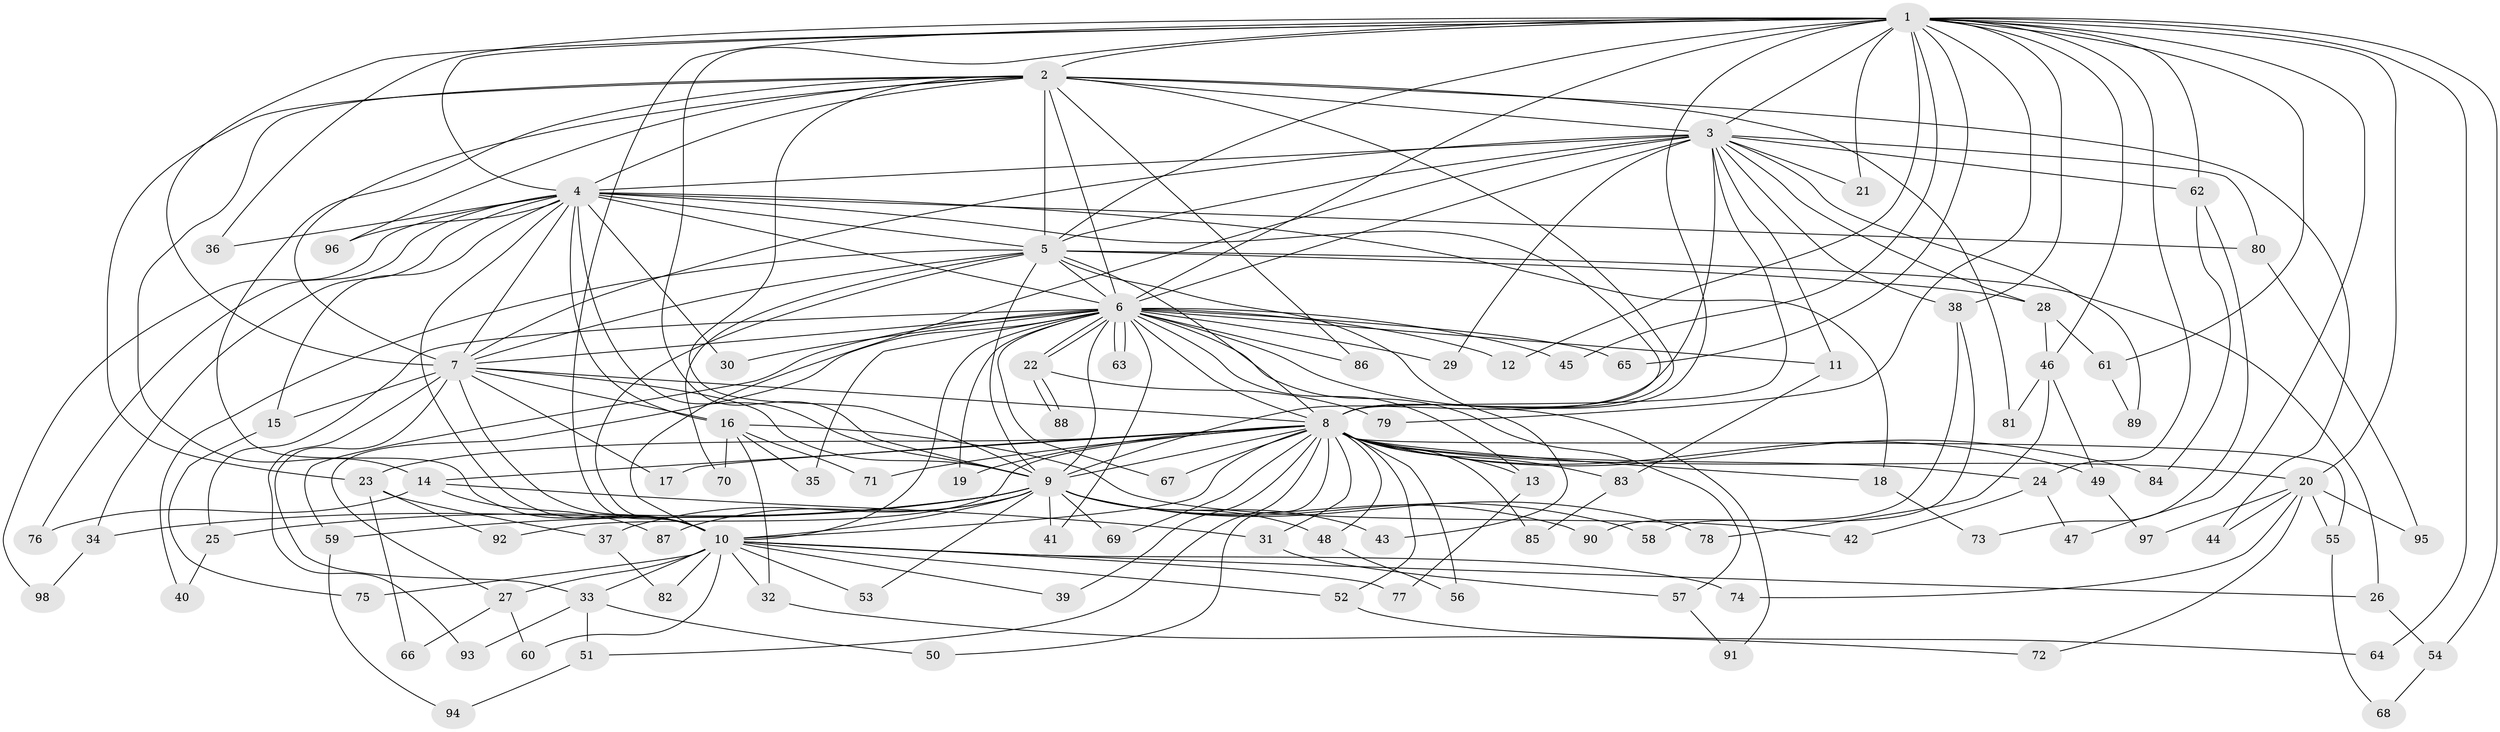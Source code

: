 // coarse degree distribution, {7: 0.05128205128205128, 28: 0.02564102564102564, 1: 0.23076923076923078, 2: 0.5641025641025641, 17: 0.05128205128205128, 3: 0.07692307692307693}
// Generated by graph-tools (version 1.1) at 2025/47/03/04/25 21:47:48]
// undirected, 98 vertices, 221 edges
graph export_dot {
graph [start="1"]
  node [color=gray90,style=filled];
  1;
  2;
  3;
  4;
  5;
  6;
  7;
  8;
  9;
  10;
  11;
  12;
  13;
  14;
  15;
  16;
  17;
  18;
  19;
  20;
  21;
  22;
  23;
  24;
  25;
  26;
  27;
  28;
  29;
  30;
  31;
  32;
  33;
  34;
  35;
  36;
  37;
  38;
  39;
  40;
  41;
  42;
  43;
  44;
  45;
  46;
  47;
  48;
  49;
  50;
  51;
  52;
  53;
  54;
  55;
  56;
  57;
  58;
  59;
  60;
  61;
  62;
  63;
  64;
  65;
  66;
  67;
  68;
  69;
  70;
  71;
  72;
  73;
  74;
  75;
  76;
  77;
  78;
  79;
  80;
  81;
  82;
  83;
  84;
  85;
  86;
  87;
  88;
  89;
  90;
  91;
  92;
  93;
  94;
  95;
  96;
  97;
  98;
  1 -- 2;
  1 -- 3;
  1 -- 4;
  1 -- 5;
  1 -- 6;
  1 -- 7;
  1 -- 8;
  1 -- 9;
  1 -- 10;
  1 -- 12;
  1 -- 20;
  1 -- 21;
  1 -- 24;
  1 -- 36;
  1 -- 38;
  1 -- 45;
  1 -- 46;
  1 -- 47;
  1 -- 54;
  1 -- 61;
  1 -- 62;
  1 -- 64;
  1 -- 65;
  1 -- 79;
  2 -- 3;
  2 -- 4;
  2 -- 5;
  2 -- 6;
  2 -- 7;
  2 -- 8;
  2 -- 9;
  2 -- 10;
  2 -- 14;
  2 -- 23;
  2 -- 44;
  2 -- 81;
  2 -- 86;
  2 -- 96;
  3 -- 4;
  3 -- 5;
  3 -- 6;
  3 -- 7;
  3 -- 8;
  3 -- 9;
  3 -- 10;
  3 -- 11;
  3 -- 21;
  3 -- 28;
  3 -- 29;
  3 -- 38;
  3 -- 62;
  3 -- 80;
  3 -- 89;
  4 -- 5;
  4 -- 6;
  4 -- 7;
  4 -- 8;
  4 -- 9;
  4 -- 10;
  4 -- 15;
  4 -- 16;
  4 -- 18;
  4 -- 30;
  4 -- 34;
  4 -- 36;
  4 -- 76;
  4 -- 80;
  4 -- 96;
  4 -- 98;
  5 -- 6;
  5 -- 7;
  5 -- 8;
  5 -- 9;
  5 -- 10;
  5 -- 26;
  5 -- 28;
  5 -- 40;
  5 -- 43;
  5 -- 70;
  6 -- 7;
  6 -- 8;
  6 -- 9;
  6 -- 10;
  6 -- 11;
  6 -- 12;
  6 -- 13;
  6 -- 19;
  6 -- 22;
  6 -- 22;
  6 -- 25;
  6 -- 27;
  6 -- 29;
  6 -- 30;
  6 -- 35;
  6 -- 41;
  6 -- 45;
  6 -- 57;
  6 -- 59;
  6 -- 63;
  6 -- 63;
  6 -- 65;
  6 -- 67;
  6 -- 86;
  6 -- 91;
  7 -- 8;
  7 -- 9;
  7 -- 10;
  7 -- 15;
  7 -- 16;
  7 -- 17;
  7 -- 33;
  7 -- 93;
  8 -- 9;
  8 -- 10;
  8 -- 13;
  8 -- 14;
  8 -- 17;
  8 -- 18;
  8 -- 19;
  8 -- 20;
  8 -- 23;
  8 -- 24;
  8 -- 31;
  8 -- 39;
  8 -- 48;
  8 -- 49;
  8 -- 50;
  8 -- 51;
  8 -- 52;
  8 -- 55;
  8 -- 56;
  8 -- 67;
  8 -- 69;
  8 -- 71;
  8 -- 83;
  8 -- 84;
  8 -- 85;
  8 -- 92;
  9 -- 10;
  9 -- 25;
  9 -- 34;
  9 -- 37;
  9 -- 41;
  9 -- 43;
  9 -- 48;
  9 -- 53;
  9 -- 58;
  9 -- 59;
  9 -- 69;
  9 -- 78;
  9 -- 87;
  9 -- 90;
  10 -- 26;
  10 -- 27;
  10 -- 32;
  10 -- 33;
  10 -- 39;
  10 -- 52;
  10 -- 53;
  10 -- 60;
  10 -- 74;
  10 -- 75;
  10 -- 77;
  10 -- 82;
  11 -- 83;
  13 -- 77;
  14 -- 31;
  14 -- 76;
  14 -- 87;
  15 -- 75;
  16 -- 32;
  16 -- 35;
  16 -- 42;
  16 -- 70;
  16 -- 71;
  18 -- 73;
  20 -- 44;
  20 -- 55;
  20 -- 72;
  20 -- 74;
  20 -- 95;
  20 -- 97;
  22 -- 79;
  22 -- 88;
  22 -- 88;
  23 -- 37;
  23 -- 66;
  23 -- 92;
  24 -- 42;
  24 -- 47;
  25 -- 40;
  26 -- 54;
  27 -- 60;
  27 -- 66;
  28 -- 46;
  28 -- 61;
  31 -- 57;
  32 -- 72;
  33 -- 50;
  33 -- 51;
  33 -- 93;
  34 -- 98;
  37 -- 82;
  38 -- 58;
  38 -- 90;
  46 -- 49;
  46 -- 78;
  46 -- 81;
  48 -- 56;
  49 -- 97;
  51 -- 94;
  52 -- 64;
  54 -- 68;
  55 -- 68;
  57 -- 91;
  59 -- 94;
  61 -- 89;
  62 -- 73;
  62 -- 84;
  80 -- 95;
  83 -- 85;
}
